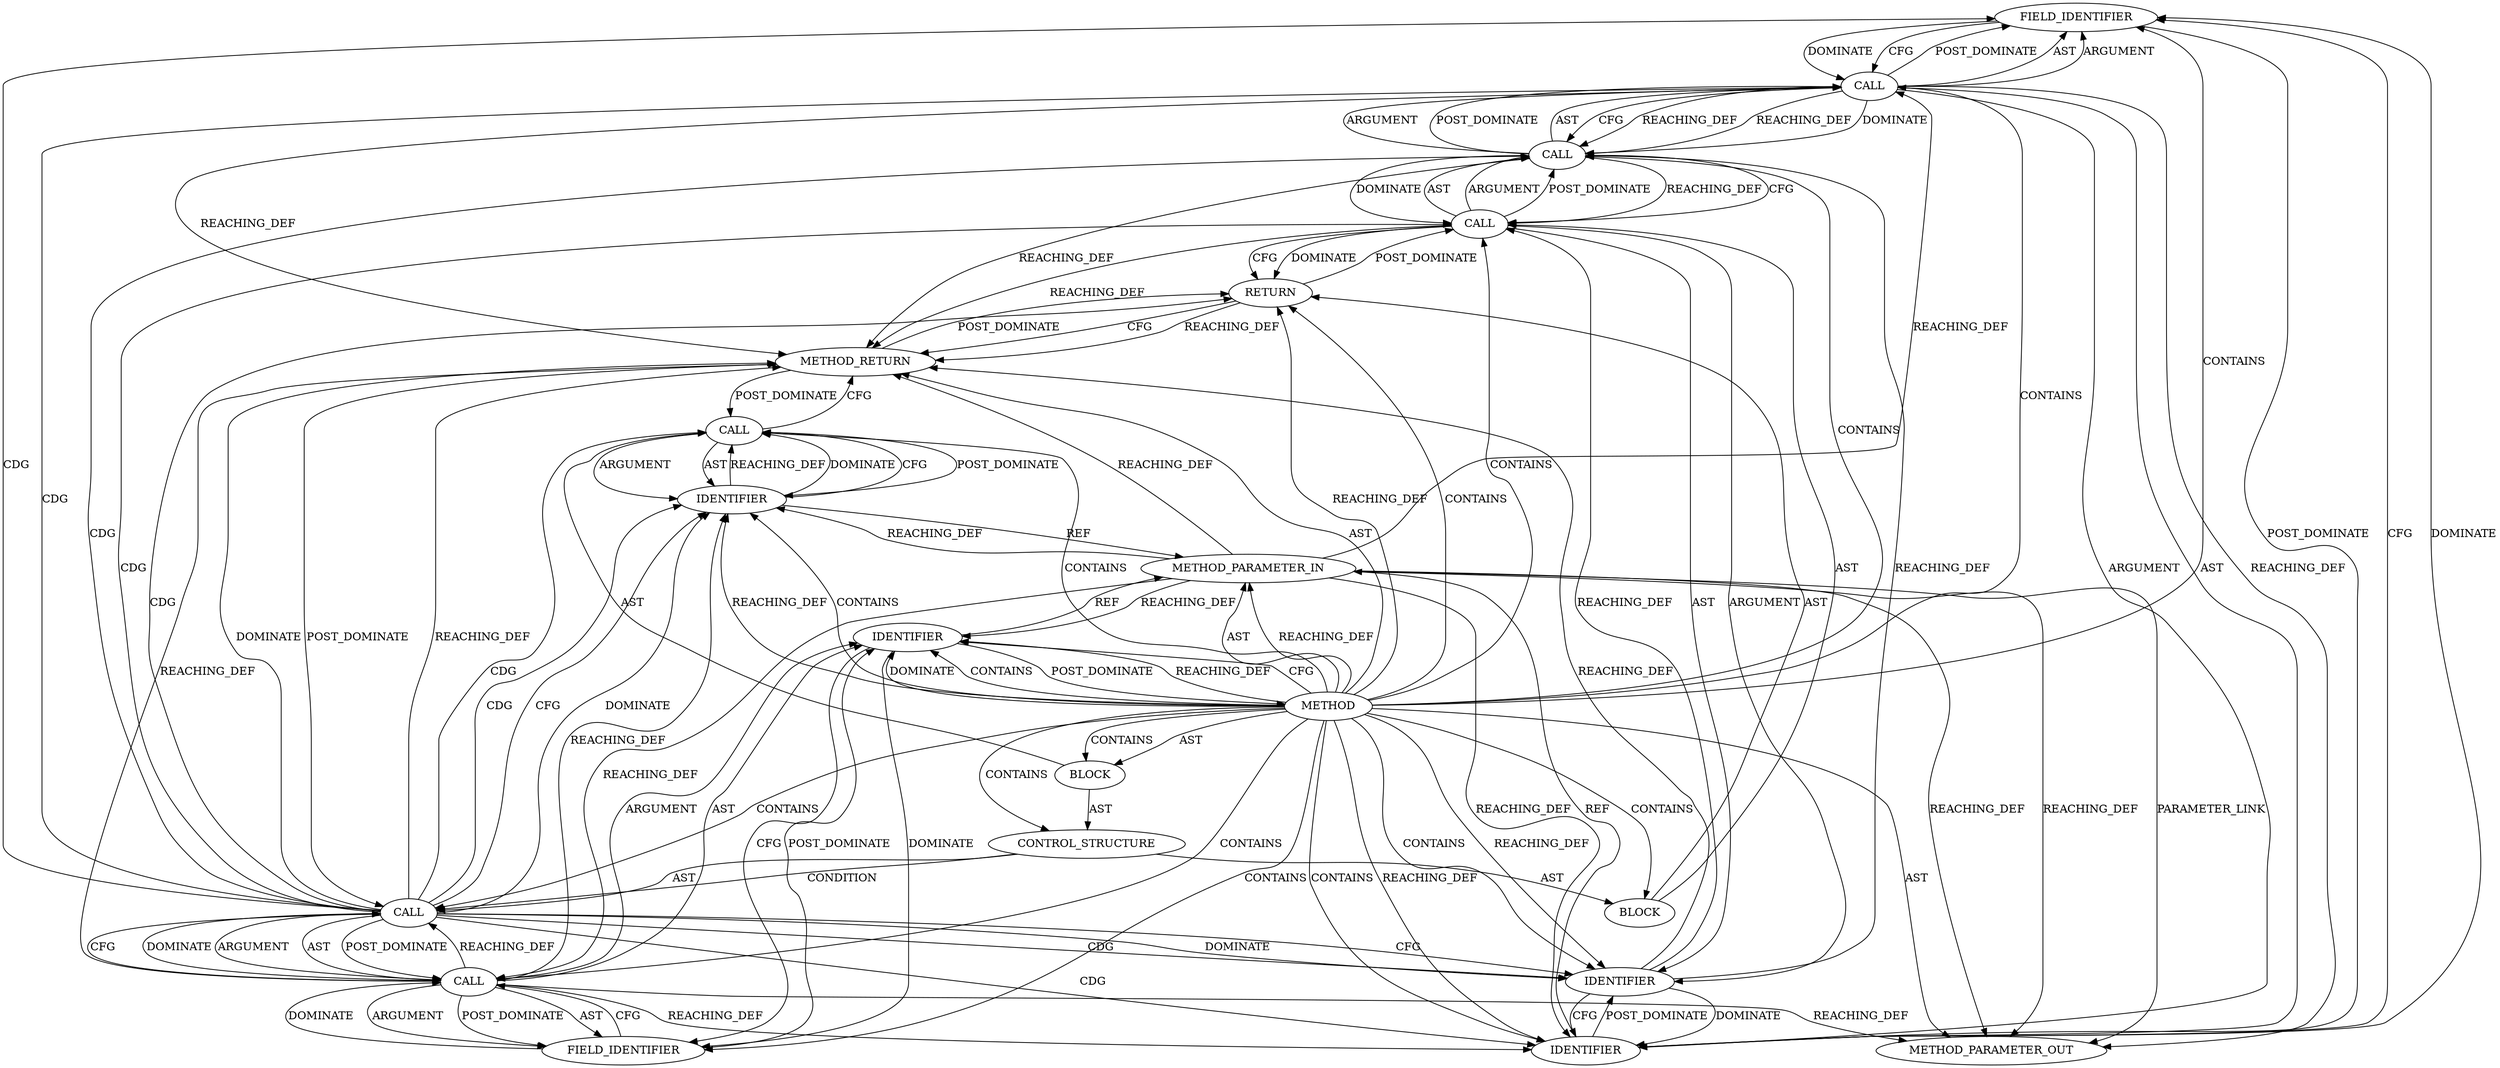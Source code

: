 digraph {
  9954 [label=FIELD_IDENTIFIER ORDER=2 ARGUMENT_INDEX=2 CODE="work" COLUMN_NUMBER=28 LINE_NUMBER=557 CANONICAL_NAME="work"]
  9955 [label=RETURN ORDER=2 ARGUMENT_INDEX=-1 CODE="return;" COLUMN_NUMBER=3 LINE_NUMBER=558]
  9944 [label=CALL ORDER=1 ARGUMENT_INDEX=-1 CODE="sock_owned_by_user_nocheck(strp->sk)" COLUMN_NUMBER=6 METHOD_FULL_NAME="sock_owned_by_user_nocheck" LINE_NUMBER=556 TYPE_FULL_NAME="<empty>" DISPATCH_TYPE="STATIC_DISPATCH" SIGNATURE="" NAME="sock_owned_by_user_nocheck"]
  9940 [label=METHOD COLUMN_NUMBER=1 LINE_NUMBER=547 COLUMN_NUMBER_END=1 IS_EXTERNAL=false SIGNATURE="void tls_strp_data_ready (tls_strparser*)" NAME="tls_strp_data_ready" AST_PARENT_TYPE="TYPE_DECL" AST_PARENT_FULL_NAME="tls_strp.c:<global>" ORDER=21 CODE="void tls_strp_data_ready(struct tls_strparser *strp)
{
	/* This check is needed to synchronize with do_tls_strp_work.
	 * do_tls_strp_work acquires a process lock (lock_sock) whereas
	 * the lock held here is bh_lock_sock. The two locks can be
	 * held by different threads at the same time, but bh_lock_sock
	 * allows a thread in BH context to safely check if the process
	 * lock is held. In this case, if the lock is held, queue work.
	 */
	if (sock_owned_by_user_nocheck(strp->sk)) {
		queue_work(tls_strp_wq, &strp->work);
		return;
	}

	tls_strp_check_rcv(strp);
}" FULL_NAME="tls_strp_data_ready" LINE_NUMBER_END=562 FILENAME="tls_strp.c"]
  9956 [label=CALL ORDER=2 ARGUMENT_INDEX=-1 CODE="tls_strp_check_rcv(strp)" COLUMN_NUMBER=2 METHOD_FULL_NAME="tls_strp_check_rcv" LINE_NUMBER=561 TYPE_FULL_NAME="<empty>" DISPATCH_TYPE="STATIC_DISPATCH" SIGNATURE="" NAME="tls_strp_check_rcv"]
  9946 [label=IDENTIFIER ORDER=1 ARGUMENT_INDEX=1 CODE="strp" COLUMN_NUMBER=33 LINE_NUMBER=556 TYPE_FULL_NAME="tls_strparser*" NAME="strp"]
  9952 [label=CALL ORDER=1 ARGUMENT_INDEX=1 CODE="strp->work" COLUMN_NUMBER=28 METHOD_FULL_NAME="<operator>.indirectFieldAccess" LINE_NUMBER=557 TYPE_FULL_NAME="<empty>" DISPATCH_TYPE="STATIC_DISPATCH" SIGNATURE="" NAME="<operator>.indirectFieldAccess"]
  9957 [label=IDENTIFIER ORDER=1 ARGUMENT_INDEX=1 CODE="strp" COLUMN_NUMBER=21 LINE_NUMBER=561 TYPE_FULL_NAME="tls_strparser*" NAME="strp"]
  9945 [label=CALL ORDER=1 ARGUMENT_INDEX=1 CODE="strp->sk" COLUMN_NUMBER=33 METHOD_FULL_NAME="<operator>.indirectFieldAccess" LINE_NUMBER=556 TYPE_FULL_NAME="<empty>" DISPATCH_TYPE="STATIC_DISPATCH" SIGNATURE="" NAME="<operator>.indirectFieldAccess"]
  9943 [label=CONTROL_STRUCTURE CONTROL_STRUCTURE_TYPE="IF" ORDER=1 PARSER_TYPE_NAME="CASTIfStatement" ARGUMENT_INDEX=-1 CODE="if (sock_owned_by_user_nocheck(strp->sk))" COLUMN_NUMBER=2 LINE_NUMBER=556]
  9953 [label=IDENTIFIER ORDER=1 ARGUMENT_INDEX=1 CODE="strp" COLUMN_NUMBER=28 LINE_NUMBER=557 TYPE_FULL_NAME="tls_strparser*" NAME="strp"]
  9941 [label=METHOD_PARAMETER_IN ORDER=1 CODE="struct tls_strparser *strp" IS_VARIADIC=false COLUMN_NUMBER=26 LINE_NUMBER=547 TYPE_FULL_NAME="tls_strparser*" EVALUATION_STRATEGY="BY_VALUE" INDEX=1 NAME="strp"]
  9958 [label=METHOD_RETURN ORDER=3 CODE="RET" COLUMN_NUMBER=1 LINE_NUMBER=547 TYPE_FULL_NAME="void" EVALUATION_STRATEGY="BY_VALUE"]
  9947 [label=FIELD_IDENTIFIER ORDER=2 ARGUMENT_INDEX=2 CODE="sk" COLUMN_NUMBER=33 LINE_NUMBER=556 CANONICAL_NAME="sk"]
  9950 [label=IDENTIFIER ORDER=1 ARGUMENT_INDEX=1 CODE="tls_strp_wq" COLUMN_NUMBER=14 LINE_NUMBER=557 TYPE_FULL_NAME="workqueue_struct*" NAME="tls_strp_wq"]
  9942 [label=BLOCK ORDER=2 ARGUMENT_INDEX=-1 CODE="{
	/* This check is needed to synchronize with do_tls_strp_work.
	 * do_tls_strp_work acquires a process lock (lock_sock) whereas
	 * the lock held here is bh_lock_sock. The two locks can be
	 * held by different threads at the same time, but bh_lock_sock
	 * allows a thread in BH context to safely check if the process
	 * lock is held. In this case, if the lock is held, queue work.
	 */
	if (sock_owned_by_user_nocheck(strp->sk)) {
		queue_work(tls_strp_wq, &strp->work);
		return;
	}

	tls_strp_check_rcv(strp);
}" COLUMN_NUMBER=1 LINE_NUMBER=548 TYPE_FULL_NAME="void"]
  9948 [label=BLOCK ORDER=2 ARGUMENT_INDEX=-1 CODE="{
		queue_work(tls_strp_wq, &strp->work);
		return;
	}" COLUMN_NUMBER=44 LINE_NUMBER=556 TYPE_FULL_NAME="void"]
  21540 [label=METHOD_PARAMETER_OUT ORDER=1 CODE="struct tls_strparser *strp" IS_VARIADIC=false COLUMN_NUMBER=26 LINE_NUMBER=547 TYPE_FULL_NAME="tls_strparser*" EVALUATION_STRATEGY="BY_VALUE" INDEX=1 NAME="strp"]
  9951 [label=CALL ORDER=2 ARGUMENT_INDEX=2 CODE="&strp->work" COLUMN_NUMBER=27 METHOD_FULL_NAME="<operator>.addressOf" LINE_NUMBER=557 TYPE_FULL_NAME="<empty>" DISPATCH_TYPE="STATIC_DISPATCH" SIGNATURE="" NAME="<operator>.addressOf"]
  9949 [label=CALL ORDER=1 ARGUMENT_INDEX=-1 CODE="queue_work(tls_strp_wq, &strp->work)" COLUMN_NUMBER=3 METHOD_FULL_NAME="queue_work" LINE_NUMBER=557 TYPE_FULL_NAME="<empty>" DISPATCH_TYPE="STATIC_DISPATCH" SIGNATURE="" NAME="queue_work"]
  9944 -> 9951 [label=CDG ]
  9952 -> 21540 [label=REACHING_DEF VARIABLE="strp->work"]
  9951 -> 9952 [label=ARGUMENT ]
  9950 -> 9949 [label=REACHING_DEF VARIABLE="tls_strp_wq"]
  9953 -> 9954 [label=CFG ]
  9953 -> 9950 [label=POST_DOMINATE ]
  9950 -> 9951 [label=REACHING_DEF VARIABLE="tls_strp_wq"]
  9940 -> 9953 [label=REACHING_DEF VARIABLE=""]
  9949 -> 9951 [label=AST ]
  9952 -> 9954 [label=POST_DOMINATE ]
  9950 -> 9953 [label=CFG ]
  9949 -> 9955 [label=DOMINATE ]
  9940 -> 9946 [label=REACHING_DEF VARIABLE=""]
  9945 -> 9944 [label=REACHING_DEF VARIABLE="strp->sk"]
  9944 -> 9945 [label=ARGUMENT ]
  9942 -> 9956 [label=AST ]
  9940 -> 9943 [label=CONTAINS ]
  9943 -> 9944 [label=CONDITION ]
  9952 -> 9951 [label=CFG ]
  9944 -> 9953 [label=CDG ]
  9940 -> 21540 [label=AST ]
  9944 -> 9945 [label=AST ]
  9947 -> 9945 [label=CFG ]
  9944 -> 9957 [label=DOMINATE ]
  9940 -> 9942 [label=AST ]
  9953 -> 9941 [label=REF ]
  9940 -> 9950 [label=REACHING_DEF VARIABLE=""]
  9944 -> 9950 [label=CDG ]
  9944 -> 9956 [label=CDG ]
  9940 -> 9944 [label=CONTAINS ]
  9949 -> 9950 [label=ARGUMENT ]
  9945 -> 9957 [label=REACHING_DEF VARIABLE="strp->sk"]
  9949 -> 9950 [label=AST ]
  9950 -> 9958 [label=REACHING_DEF VARIABLE="tls_strp_wq"]
  9944 -> 9950 [label=DOMINATE ]
  9955 -> 9958 [label=CFG ]
  9957 -> 9956 [label=REACHING_DEF VARIABLE="strp"]
  9944 -> 9950 [label=CFG ]
  9947 -> 9945 [label=DOMINATE ]
  9940 -> 9941 [label=AST ]
  9941 -> 9958 [label=REACHING_DEF VARIABLE="strp"]
  9940 -> 9945 [label=CONTAINS ]
  9940 -> 9950 [label=CONTAINS ]
  9949 -> 9958 [label=REACHING_DEF VARIABLE="queue_work(tls_strp_wq, &strp->work)"]
  9940 -> 9953 [label=CONTAINS ]
  9952 -> 9951 [label=REACHING_DEF VARIABLE="strp->work"]
  9952 -> 9951 [label=REACHING_DEF VARIABLE="strp->work"]
  9949 -> 9951 [label=ARGUMENT ]
  9956 -> 9957 [label=POST_DOMINATE ]
  9940 -> 9949 [label=CONTAINS ]
  9945 -> 9947 [label=ARGUMENT ]
  9941 -> 21540 [label=REACHING_DEF VARIABLE="strp"]
  9941 -> 21540 [label=REACHING_DEF VARIABLE="strp"]
  9949 -> 9955 [label=CFG ]
  9940 -> 9947 [label=CONTAINS ]
  9940 -> 9946 [label=CFG ]
  9952 -> 9953 [label=AST ]
  9945 -> 9944 [label=CFG ]
  9951 -> 9949 [label=REACHING_DEF VARIABLE="&strp->work"]
  9940 -> 9952 [label=CONTAINS ]
  9957 -> 9956 [label=DOMINATE ]
  9955 -> 9958 [label=REACHING_DEF VARIABLE="<RET>"]
  9940 -> 9956 [label=CONTAINS ]
  9944 -> 9954 [label=CDG ]
  9940 -> 9946 [label=DOMINATE ]
  9941 -> 9952 [label=REACHING_DEF VARIABLE="strp"]
  9954 -> 9953 [label=POST_DOMINATE ]
  9944 -> 9949 [label=CDG ]
  9944 -> 9957 [label=CDG ]
  9958 -> 9944 [label=POST_DOMINATE ]
  9954 -> 9952 [label=DOMINATE ]
  9945 -> 9947 [label=POST_DOMINATE ]
  9945 -> 9958 [label=REACHING_DEF VARIABLE="strp->sk"]
  9945 -> 9944 [label=DOMINATE ]
  9940 -> 9942 [label=CONTAINS ]
  9949 -> 9951 [label=POST_DOMINATE ]
  9944 -> 9958 [label=REACHING_DEF VARIABLE="sock_owned_by_user_nocheck(strp->sk)"]
  9945 -> 9946 [label=ARGUMENT ]
  9946 -> 9940 [label=POST_DOMINATE ]
  9957 -> 9956 [label=CFG ]
  9947 -> 9946 [label=POST_DOMINATE ]
  9952 -> 9953 [label=ARGUMENT ]
  9945 -> 21540 [label=REACHING_DEF VARIABLE="strp->sk"]
  9940 -> 9957 [label=CONTAINS ]
  9956 -> 9957 [label=ARGUMENT ]
  9957 -> 9941 [label=REF ]
  9943 -> 9944 [label=AST ]
  9948 -> 9955 [label=AST ]
  9940 -> 9958 [label=AST ]
  9940 -> 9955 [label=REACHING_DEF VARIABLE=""]
  9940 -> 9946 [label=CONTAINS ]
  9946 -> 9947 [label=DOMINATE ]
  9958 -> 9956 [label=POST_DOMINATE ]
  9941 -> 9953 [label=REACHING_DEF VARIABLE="strp"]
  9944 -> 9958 [label=DOMINATE ]
  9950 -> 9953 [label=DOMINATE ]
  9952 -> 9954 [label=AST ]
  9952 -> 9951 [label=DOMINATE ]
  9945 -> 9946 [label=AST ]
  9956 -> 9957 [label=AST ]
  9956 -> 9958 [label=CFG ]
  9941 -> 9945 [label=REACHING_DEF VARIABLE="strp"]
  9945 -> 9947 [label=AST ]
  9946 -> 9947 [label=CFG ]
  9940 -> 9954 [label=CONTAINS ]
  9951 -> 9952 [label=POST_DOMINATE ]
  9951 -> 9952 [label=AST ]
  9941 -> 9946 [label=REACHING_DEF VARIABLE="strp"]
  9944 -> 9952 [label=CDG ]
  9940 -> 9941 [label=REACHING_DEF VARIABLE=""]
  9940 -> 9951 [label=CONTAINS ]
  9941 -> 9957 [label=REACHING_DEF VARIABLE="strp"]
  9951 -> 9949 [label=CFG ]
  9940 -> 9955 [label=CONTAINS ]
  9944 -> 9955 [label=CDG ]
  9948 -> 9949 [label=AST ]
  9952 -> 9958 [label=REACHING_DEF VARIABLE="strp->work"]
  9944 -> 9945 [label=POST_DOMINATE ]
  9945 -> 9953 [label=REACHING_DEF VARIABLE="strp->sk"]
  9940 -> 9948 [label=CONTAINS ]
  9954 -> 9952 [label=CFG ]
  9941 -> 21540 [label=PARAMETER_LINK ]
  9958 -> 9955 [label=POST_DOMINATE ]
  9951 -> 9949 [label=DOMINATE ]
  9951 -> 9958 [label=REACHING_DEF VARIABLE="&strp->work"]
  9953 -> 9954 [label=DOMINATE ]
  9940 -> 9957 [label=REACHING_DEF VARIABLE=""]
  9955 -> 9949 [label=POST_DOMINATE ]
  9946 -> 9941 [label=REF ]
  9942 -> 9943 [label=AST ]
  9944 -> 9957 [label=CFG ]
  9952 -> 9954 [label=ARGUMENT ]
  9943 -> 9948 [label=AST ]
}
